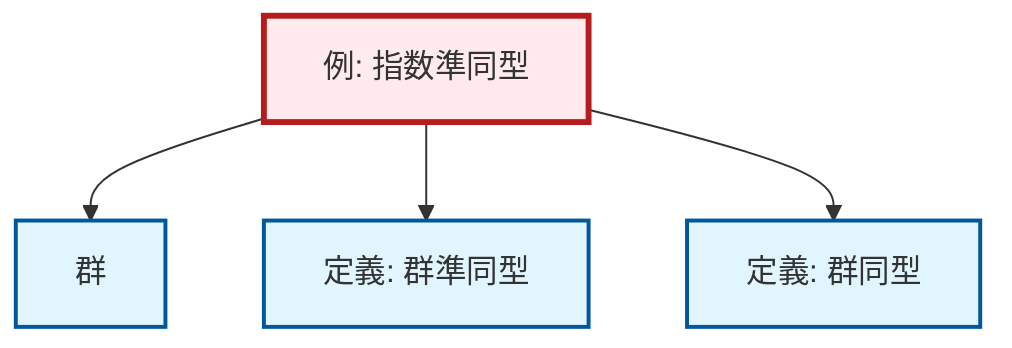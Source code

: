 graph TD
    classDef definition fill:#e1f5fe,stroke:#01579b,stroke-width:2px
    classDef theorem fill:#f3e5f5,stroke:#4a148c,stroke-width:2px
    classDef axiom fill:#fff3e0,stroke:#e65100,stroke-width:2px
    classDef example fill:#e8f5e9,stroke:#1b5e20,stroke-width:2px
    classDef current fill:#ffebee,stroke:#b71c1c,stroke-width:3px
    def-homomorphism["定義: 群準同型"]:::definition
    def-group["群"]:::definition
    ex-exponential-homomorphism["例: 指数準同型"]:::example
    def-isomorphism["定義: 群同型"]:::definition
    ex-exponential-homomorphism --> def-group
    ex-exponential-homomorphism --> def-homomorphism
    ex-exponential-homomorphism --> def-isomorphism
    class ex-exponential-homomorphism current